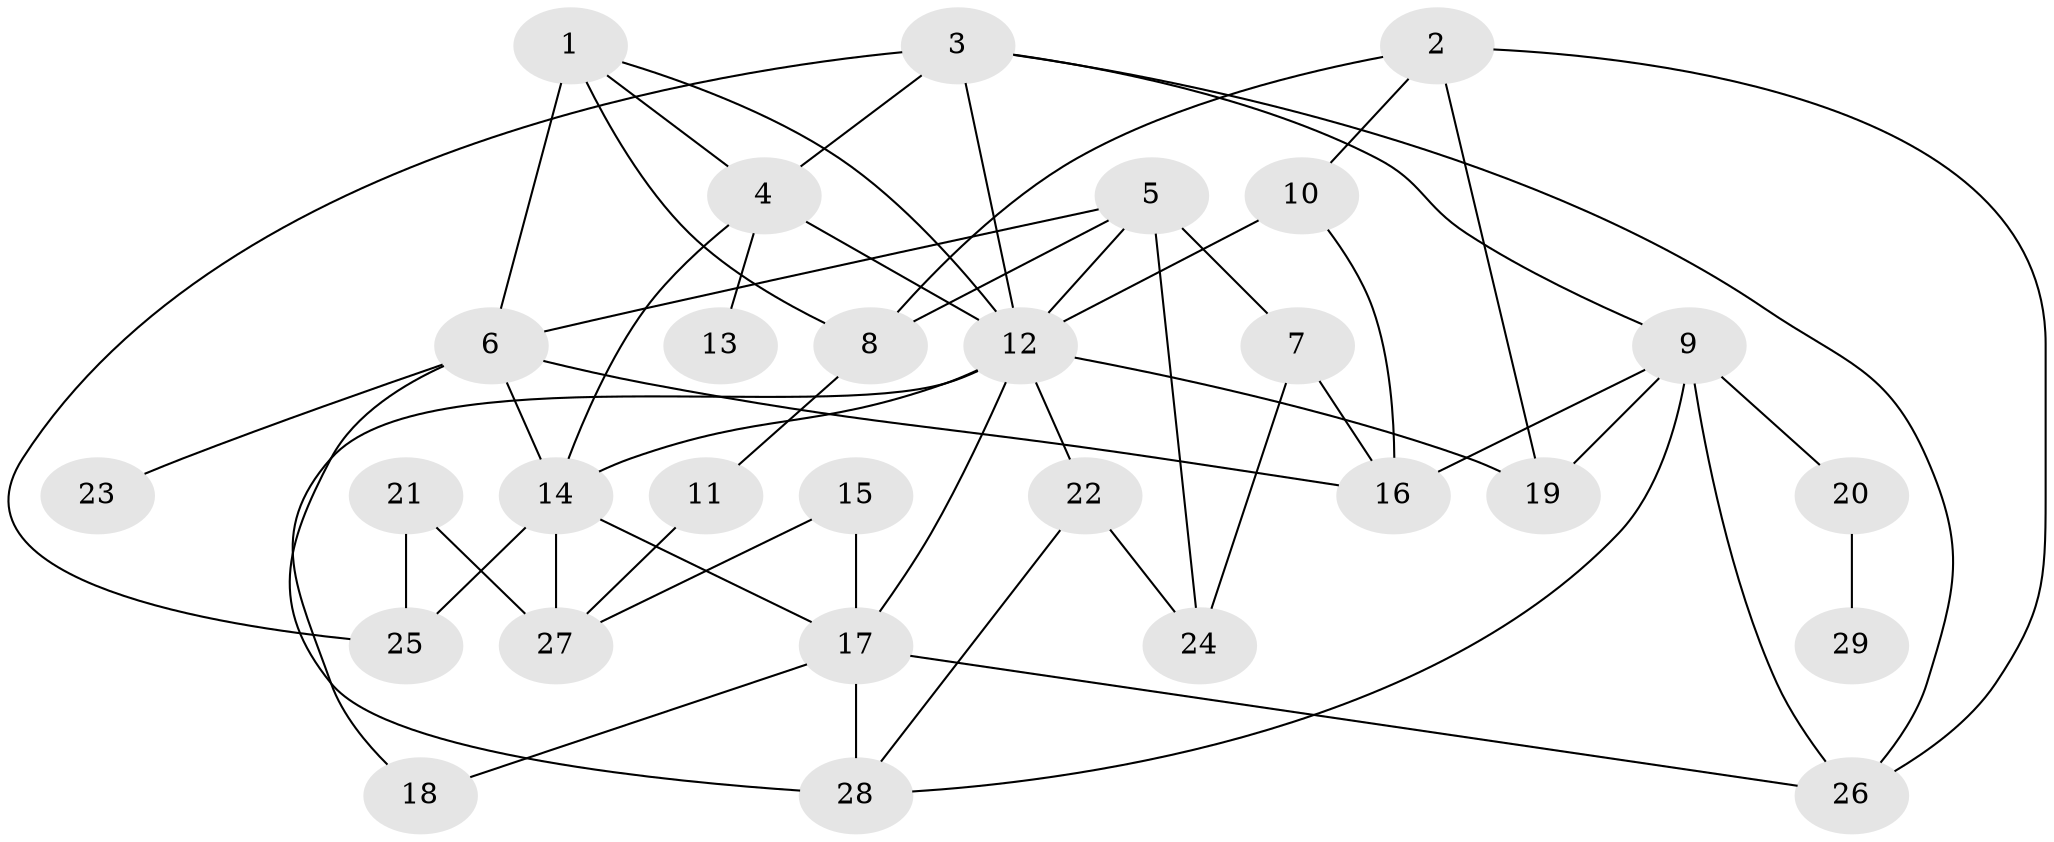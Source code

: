 // original degree distribution, {5: 0.1388888888888889, 9: 0.013888888888888888, 3: 0.16666666666666666, 4: 0.09722222222222222, 2: 0.3194444444444444, 7: 0.027777777777777776, 6: 0.027777777777777776, 1: 0.20833333333333334}
// Generated by graph-tools (version 1.1) at 2025/36/03/04/25 23:36:11]
// undirected, 29 vertices, 54 edges
graph export_dot {
  node [color=gray90,style=filled];
  1;
  2;
  3;
  4;
  5;
  6;
  7;
  8;
  9;
  10;
  11;
  12;
  13;
  14;
  15;
  16;
  17;
  18;
  19;
  20;
  21;
  22;
  23;
  24;
  25;
  26;
  27;
  28;
  29;
  1 -- 4 [weight=1.0];
  1 -- 6 [weight=2.0];
  1 -- 8 [weight=1.0];
  1 -- 12 [weight=1.0];
  2 -- 8 [weight=1.0];
  2 -- 10 [weight=1.0];
  2 -- 19 [weight=1.0];
  2 -- 26 [weight=1.0];
  3 -- 4 [weight=1.0];
  3 -- 9 [weight=1.0];
  3 -- 12 [weight=1.0];
  3 -- 25 [weight=1.0];
  3 -- 26 [weight=1.0];
  4 -- 12 [weight=2.0];
  4 -- 13 [weight=1.0];
  4 -- 14 [weight=1.0];
  5 -- 6 [weight=1.0];
  5 -- 7 [weight=1.0];
  5 -- 8 [weight=1.0];
  5 -- 12 [weight=1.0];
  5 -- 24 [weight=1.0];
  6 -- 14 [weight=2.0];
  6 -- 16 [weight=2.0];
  6 -- 23 [weight=1.0];
  6 -- 28 [weight=2.0];
  7 -- 16 [weight=1.0];
  7 -- 24 [weight=1.0];
  8 -- 11 [weight=1.0];
  9 -- 16 [weight=1.0];
  9 -- 19 [weight=1.0];
  9 -- 20 [weight=1.0];
  9 -- 26 [weight=1.0];
  9 -- 28 [weight=1.0];
  10 -- 12 [weight=2.0];
  10 -- 16 [weight=1.0];
  11 -- 27 [weight=1.0];
  12 -- 14 [weight=1.0];
  12 -- 17 [weight=1.0];
  12 -- 18 [weight=1.0];
  12 -- 19 [weight=1.0];
  12 -- 22 [weight=1.0];
  14 -- 17 [weight=1.0];
  14 -- 25 [weight=1.0];
  14 -- 27 [weight=2.0];
  15 -- 17 [weight=1.0];
  15 -- 27 [weight=1.0];
  17 -- 18 [weight=1.0];
  17 -- 26 [weight=1.0];
  17 -- 28 [weight=1.0];
  20 -- 29 [weight=1.0];
  21 -- 25 [weight=1.0];
  21 -- 27 [weight=1.0];
  22 -- 24 [weight=1.0];
  22 -- 28 [weight=1.0];
}
